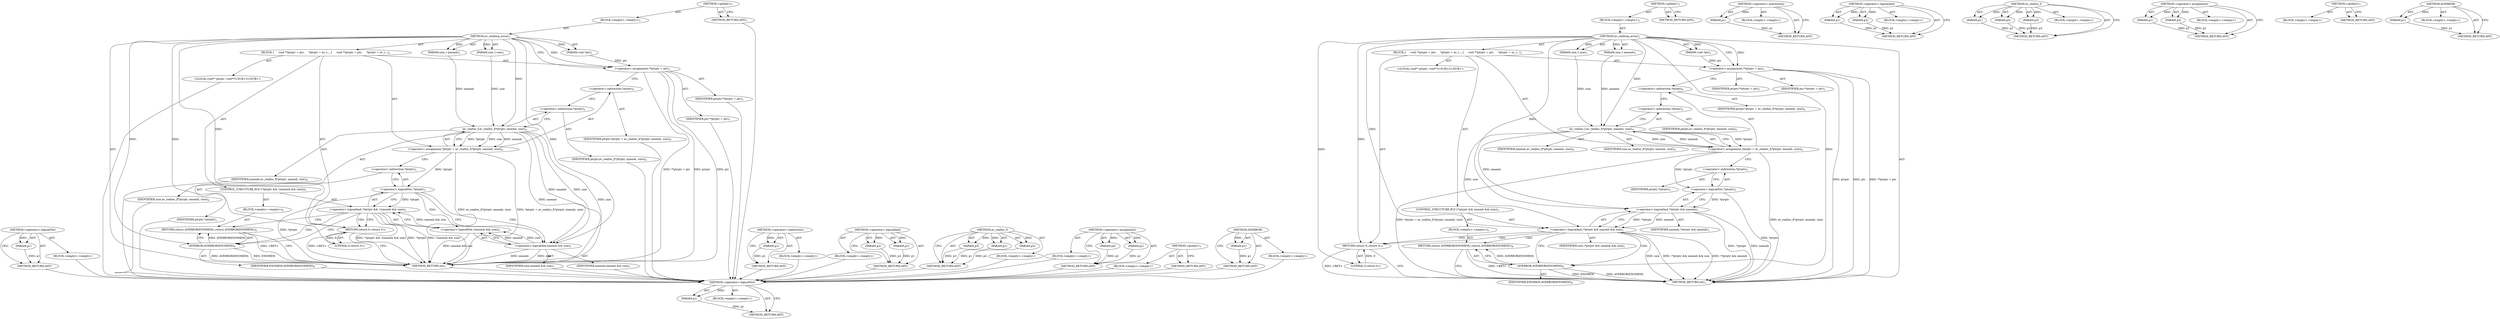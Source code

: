 digraph "AVERROR" {
vulnerable_83 [label=<(METHOD,&lt;operator&gt;.logicalNot)>];
vulnerable_84 [label=<(PARAM,p1)>];
vulnerable_85 [label=<(BLOCK,&lt;empty&gt;,&lt;empty&gt;)>];
vulnerable_86 [label=<(METHOD_RETURN,ANY)>];
vulnerable_6 [label=<(METHOD,&lt;global&gt;)<SUB>1</SUB>>];
vulnerable_7 [label=<(BLOCK,&lt;empty&gt;,&lt;empty&gt;)<SUB>1</SUB>>];
vulnerable_8 [label=<(METHOD,av_reallocp_array)<SUB>1</SUB>>];
vulnerable_9 [label=<(PARAM,void *ptr)<SUB>1</SUB>>];
vulnerable_10 [label=<(PARAM,size_t nmemb)<SUB>1</SUB>>];
vulnerable_11 [label=<(PARAM,size_t size)<SUB>1</SUB>>];
vulnerable_12 [label=<(BLOCK,{
     void **ptrptr = ptr;
     *ptrptr = av_r...,{
     void **ptrptr = ptr;
     *ptrptr = av_r...)<SUB>2</SUB>>];
vulnerable_13 [label="<(LOCAL,void** ptrptr: void**)<SUB>3</SUB>>"];
vulnerable_14 [label=<(&lt;operator&gt;.assignment,**ptrptr = ptr)<SUB>3</SUB>>];
vulnerable_15 [label=<(IDENTIFIER,ptrptr,**ptrptr = ptr)<SUB>3</SUB>>];
vulnerable_16 [label=<(IDENTIFIER,ptr,**ptrptr = ptr)<SUB>3</SUB>>];
vulnerable_17 [label=<(&lt;operator&gt;.assignment,*ptrptr = av_realloc_f(*ptrptr, nmemb, size))<SUB>4</SUB>>];
vulnerable_18 [label=<(&lt;operator&gt;.indirection,*ptrptr)<SUB>4</SUB>>];
vulnerable_19 [label=<(IDENTIFIER,ptrptr,*ptrptr = av_realloc_f(*ptrptr, nmemb, size))<SUB>4</SUB>>];
vulnerable_20 [label=<(av_realloc_f,av_realloc_f(*ptrptr, nmemb, size))<SUB>4</SUB>>];
vulnerable_21 [label=<(&lt;operator&gt;.indirection,*ptrptr)<SUB>4</SUB>>];
vulnerable_22 [label=<(IDENTIFIER,ptrptr,av_realloc_f(*ptrptr, nmemb, size))<SUB>4</SUB>>];
vulnerable_23 [label=<(IDENTIFIER,nmemb,av_realloc_f(*ptrptr, nmemb, size))<SUB>4</SUB>>];
vulnerable_24 [label=<(IDENTIFIER,size,av_realloc_f(*ptrptr, nmemb, size))<SUB>4</SUB>>];
vulnerable_25 [label=<(CONTROL_STRUCTURE,IF,if (!*ptrptr &amp;&amp; !(nmemb &amp;&amp; size)))<SUB>5</SUB>>];
vulnerable_26 [label=<(&lt;operator&gt;.logicalAnd,!*ptrptr &amp;&amp; !(nmemb &amp;&amp; size))<SUB>5</SUB>>];
vulnerable_27 [label=<(&lt;operator&gt;.logicalNot,!*ptrptr)<SUB>5</SUB>>];
vulnerable_28 [label=<(&lt;operator&gt;.indirection,*ptrptr)<SUB>5</SUB>>];
vulnerable_29 [label=<(IDENTIFIER,ptrptr,!*ptrptr)<SUB>5</SUB>>];
vulnerable_30 [label=<(&lt;operator&gt;.logicalNot,!(nmemb &amp;&amp; size))<SUB>5</SUB>>];
vulnerable_31 [label=<(&lt;operator&gt;.logicalAnd,nmemb &amp;&amp; size)<SUB>5</SUB>>];
vulnerable_32 [label=<(IDENTIFIER,nmemb,nmemb &amp;&amp; size)<SUB>5</SUB>>];
vulnerable_33 [label=<(IDENTIFIER,size,nmemb &amp;&amp; size)<SUB>5</SUB>>];
vulnerable_34 [label=<(BLOCK,&lt;empty&gt;,&lt;empty&gt;)<SUB>6</SUB>>];
vulnerable_35 [label=<(RETURN,return AVERROR(ENOMEM);,return AVERROR(ENOMEM);)<SUB>6</SUB>>];
vulnerable_36 [label=<(AVERROR,AVERROR(ENOMEM))<SUB>6</SUB>>];
vulnerable_37 [label=<(IDENTIFIER,ENOMEM,AVERROR(ENOMEM))<SUB>6</SUB>>];
vulnerable_38 [label=<(RETURN,return 0;,return 0;)<SUB>7</SUB>>];
vulnerable_39 [label=<(LITERAL,0,return 0;)<SUB>7</SUB>>];
vulnerable_40 [label=<(METHOD_RETURN,int)<SUB>1</SUB>>];
vulnerable_42 [label=<(METHOD_RETURN,ANY)<SUB>1</SUB>>];
vulnerable_68 [label=<(METHOD,&lt;operator&gt;.indirection)>];
vulnerable_69 [label=<(PARAM,p1)>];
vulnerable_70 [label=<(BLOCK,&lt;empty&gt;,&lt;empty&gt;)>];
vulnerable_71 [label=<(METHOD_RETURN,ANY)>];
vulnerable_78 [label=<(METHOD,&lt;operator&gt;.logicalAnd)>];
vulnerable_79 [label=<(PARAM,p1)>];
vulnerable_80 [label=<(PARAM,p2)>];
vulnerable_81 [label=<(BLOCK,&lt;empty&gt;,&lt;empty&gt;)>];
vulnerable_82 [label=<(METHOD_RETURN,ANY)>];
vulnerable_72 [label=<(METHOD,av_realloc_f)>];
vulnerable_73 [label=<(PARAM,p1)>];
vulnerable_74 [label=<(PARAM,p2)>];
vulnerable_75 [label=<(PARAM,p3)>];
vulnerable_76 [label=<(BLOCK,&lt;empty&gt;,&lt;empty&gt;)>];
vulnerable_77 [label=<(METHOD_RETURN,ANY)>];
vulnerable_63 [label=<(METHOD,&lt;operator&gt;.assignment)>];
vulnerable_64 [label=<(PARAM,p1)>];
vulnerable_65 [label=<(PARAM,p2)>];
vulnerable_66 [label=<(BLOCK,&lt;empty&gt;,&lt;empty&gt;)>];
vulnerable_67 [label=<(METHOD_RETURN,ANY)>];
vulnerable_57 [label=<(METHOD,&lt;global&gt;)<SUB>1</SUB>>];
vulnerable_58 [label=<(BLOCK,&lt;empty&gt;,&lt;empty&gt;)>];
vulnerable_59 [label=<(METHOD_RETURN,ANY)>];
vulnerable_87 [label=<(METHOD,AVERROR)>];
vulnerable_88 [label=<(PARAM,p1)>];
vulnerable_89 [label=<(BLOCK,&lt;empty&gt;,&lt;empty&gt;)>];
vulnerable_90 [label=<(METHOD_RETURN,ANY)>];
fixed_82 [label=<(METHOD,&lt;operator&gt;.logicalNot)>];
fixed_83 [label=<(PARAM,p1)>];
fixed_84 [label=<(BLOCK,&lt;empty&gt;,&lt;empty&gt;)>];
fixed_85 [label=<(METHOD_RETURN,ANY)>];
fixed_6 [label=<(METHOD,&lt;global&gt;)<SUB>1</SUB>>];
fixed_7 [label=<(BLOCK,&lt;empty&gt;,&lt;empty&gt;)<SUB>1</SUB>>];
fixed_8 [label=<(METHOD,av_reallocp_array)<SUB>1</SUB>>];
fixed_9 [label=<(PARAM,void *ptr)<SUB>1</SUB>>];
fixed_10 [label=<(PARAM,size_t nmemb)<SUB>1</SUB>>];
fixed_11 [label=<(PARAM,size_t size)<SUB>1</SUB>>];
fixed_12 [label=<(BLOCK,{
     void **ptrptr = ptr;
     *ptrptr = av_r...,{
     void **ptrptr = ptr;
     *ptrptr = av_r...)<SUB>2</SUB>>];
fixed_13 [label="<(LOCAL,void** ptrptr: void**)<SUB>3</SUB>>"];
fixed_14 [label=<(&lt;operator&gt;.assignment,**ptrptr = ptr)<SUB>3</SUB>>];
fixed_15 [label=<(IDENTIFIER,ptrptr,**ptrptr = ptr)<SUB>3</SUB>>];
fixed_16 [label=<(IDENTIFIER,ptr,**ptrptr = ptr)<SUB>3</SUB>>];
fixed_17 [label=<(&lt;operator&gt;.assignment,*ptrptr = av_realloc_f(*ptrptr, nmemb, size))<SUB>4</SUB>>];
fixed_18 [label=<(&lt;operator&gt;.indirection,*ptrptr)<SUB>4</SUB>>];
fixed_19 [label=<(IDENTIFIER,ptrptr,*ptrptr = av_realloc_f(*ptrptr, nmemb, size))<SUB>4</SUB>>];
fixed_20 [label=<(av_realloc_f,av_realloc_f(*ptrptr, nmemb, size))<SUB>4</SUB>>];
fixed_21 [label=<(&lt;operator&gt;.indirection,*ptrptr)<SUB>4</SUB>>];
fixed_22 [label=<(IDENTIFIER,ptrptr,av_realloc_f(*ptrptr, nmemb, size))<SUB>4</SUB>>];
fixed_23 [label=<(IDENTIFIER,nmemb,av_realloc_f(*ptrptr, nmemb, size))<SUB>4</SUB>>];
fixed_24 [label=<(IDENTIFIER,size,av_realloc_f(*ptrptr, nmemb, size))<SUB>4</SUB>>];
fixed_25 [label=<(CONTROL_STRUCTURE,IF,if (!*ptrptr &amp;&amp; nmemb &amp;&amp; size))<SUB>5</SUB>>];
fixed_26 [label=<(&lt;operator&gt;.logicalAnd,!*ptrptr &amp;&amp; nmemb &amp;&amp; size)<SUB>5</SUB>>];
fixed_27 [label=<(&lt;operator&gt;.logicalAnd,!*ptrptr &amp;&amp; nmemb)<SUB>5</SUB>>];
fixed_28 [label=<(&lt;operator&gt;.logicalNot,!*ptrptr)<SUB>5</SUB>>];
fixed_29 [label=<(&lt;operator&gt;.indirection,*ptrptr)<SUB>5</SUB>>];
fixed_30 [label=<(IDENTIFIER,ptrptr,!*ptrptr)<SUB>5</SUB>>];
fixed_31 [label=<(IDENTIFIER,nmemb,!*ptrptr &amp;&amp; nmemb)<SUB>5</SUB>>];
fixed_32 [label=<(IDENTIFIER,size,!*ptrptr &amp;&amp; nmemb &amp;&amp; size)<SUB>5</SUB>>];
fixed_33 [label=<(BLOCK,&lt;empty&gt;,&lt;empty&gt;)<SUB>6</SUB>>];
fixed_34 [label=<(RETURN,return AVERROR(ENOMEM);,return AVERROR(ENOMEM);)<SUB>6</SUB>>];
fixed_35 [label=<(AVERROR,AVERROR(ENOMEM))<SUB>6</SUB>>];
fixed_36 [label=<(IDENTIFIER,ENOMEM,AVERROR(ENOMEM))<SUB>6</SUB>>];
fixed_37 [label=<(RETURN,return 0;,return 0;)<SUB>7</SUB>>];
fixed_38 [label=<(LITERAL,0,return 0;)<SUB>7</SUB>>];
fixed_39 [label=<(METHOD_RETURN,int)<SUB>1</SUB>>];
fixed_41 [label=<(METHOD_RETURN,ANY)<SUB>1</SUB>>];
fixed_67 [label=<(METHOD,&lt;operator&gt;.indirection)>];
fixed_68 [label=<(PARAM,p1)>];
fixed_69 [label=<(BLOCK,&lt;empty&gt;,&lt;empty&gt;)>];
fixed_70 [label=<(METHOD_RETURN,ANY)>];
fixed_77 [label=<(METHOD,&lt;operator&gt;.logicalAnd)>];
fixed_78 [label=<(PARAM,p1)>];
fixed_79 [label=<(PARAM,p2)>];
fixed_80 [label=<(BLOCK,&lt;empty&gt;,&lt;empty&gt;)>];
fixed_81 [label=<(METHOD_RETURN,ANY)>];
fixed_71 [label=<(METHOD,av_realloc_f)>];
fixed_72 [label=<(PARAM,p1)>];
fixed_73 [label=<(PARAM,p2)>];
fixed_74 [label=<(PARAM,p3)>];
fixed_75 [label=<(BLOCK,&lt;empty&gt;,&lt;empty&gt;)>];
fixed_76 [label=<(METHOD_RETURN,ANY)>];
fixed_62 [label=<(METHOD,&lt;operator&gt;.assignment)>];
fixed_63 [label=<(PARAM,p1)>];
fixed_64 [label=<(PARAM,p2)>];
fixed_65 [label=<(BLOCK,&lt;empty&gt;,&lt;empty&gt;)>];
fixed_66 [label=<(METHOD_RETURN,ANY)>];
fixed_56 [label=<(METHOD,&lt;global&gt;)<SUB>1</SUB>>];
fixed_57 [label=<(BLOCK,&lt;empty&gt;,&lt;empty&gt;)>];
fixed_58 [label=<(METHOD_RETURN,ANY)>];
fixed_86 [label=<(METHOD,AVERROR)>];
fixed_87 [label=<(PARAM,p1)>];
fixed_88 [label=<(BLOCK,&lt;empty&gt;,&lt;empty&gt;)>];
fixed_89 [label=<(METHOD_RETURN,ANY)>];
vulnerable_83 -> vulnerable_84  [key=0, label="AST: "];
vulnerable_83 -> vulnerable_84  [key=1, label="DDG: "];
vulnerable_83 -> vulnerable_85  [key=0, label="AST: "];
vulnerable_83 -> vulnerable_86  [key=0, label="AST: "];
vulnerable_83 -> vulnerable_86  [key=1, label="CFG: "];
vulnerable_84 -> vulnerable_86  [key=0, label="DDG: p1"];
vulnerable_85 -> fixed_82  [key=0];
vulnerable_86 -> fixed_82  [key=0];
vulnerable_6 -> vulnerable_7  [key=0, label="AST: "];
vulnerable_6 -> vulnerable_42  [key=0, label="AST: "];
vulnerable_6 -> vulnerable_42  [key=1, label="CFG: "];
vulnerable_7 -> vulnerable_8  [key=0, label="AST: "];
vulnerable_8 -> vulnerable_9  [key=0, label="AST: "];
vulnerable_8 -> vulnerable_9  [key=1, label="DDG: "];
vulnerable_8 -> vulnerable_10  [key=0, label="AST: "];
vulnerable_8 -> vulnerable_10  [key=1, label="DDG: "];
vulnerable_8 -> vulnerable_11  [key=0, label="AST: "];
vulnerable_8 -> vulnerable_11  [key=1, label="DDG: "];
vulnerable_8 -> vulnerable_12  [key=0, label="AST: "];
vulnerable_8 -> vulnerable_40  [key=0, label="AST: "];
vulnerable_8 -> vulnerable_14  [key=0, label="CFG: "];
vulnerable_8 -> vulnerable_14  [key=1, label="DDG: "];
vulnerable_8 -> vulnerable_38  [key=0, label="DDG: "];
vulnerable_8 -> vulnerable_39  [key=0, label="DDG: "];
vulnerable_8 -> vulnerable_20  [key=0, label="DDG: "];
vulnerable_8 -> vulnerable_31  [key=0, label="DDG: "];
vulnerable_8 -> vulnerable_36  [key=0, label="DDG: "];
vulnerable_9 -> vulnerable_14  [key=0, label="DDG: ptr"];
vulnerable_10 -> vulnerable_20  [key=0, label="DDG: nmemb"];
vulnerable_11 -> vulnerable_20  [key=0, label="DDG: size"];
vulnerable_12 -> vulnerable_13  [key=0, label="AST: "];
vulnerable_12 -> vulnerable_14  [key=0, label="AST: "];
vulnerable_12 -> vulnerable_17  [key=0, label="AST: "];
vulnerable_12 -> vulnerable_25  [key=0, label="AST: "];
vulnerable_12 -> vulnerable_38  [key=0, label="AST: "];
vulnerable_13 -> fixed_82  [key=0];
vulnerable_14 -> vulnerable_15  [key=0, label="AST: "];
vulnerable_14 -> vulnerable_16  [key=0, label="AST: "];
vulnerable_14 -> vulnerable_18  [key=0, label="CFG: "];
vulnerable_14 -> vulnerable_40  [key=0, label="DDG: ptrptr"];
vulnerable_14 -> vulnerable_40  [key=1, label="DDG: ptr"];
vulnerable_14 -> vulnerable_40  [key=2, label="DDG: **ptrptr = ptr"];
vulnerable_15 -> fixed_82  [key=0];
vulnerable_16 -> fixed_82  [key=0];
vulnerable_17 -> vulnerable_18  [key=0, label="AST: "];
vulnerable_17 -> vulnerable_20  [key=0, label="AST: "];
vulnerable_17 -> vulnerable_28  [key=0, label="CFG: "];
vulnerable_17 -> vulnerable_40  [key=0, label="DDG: av_realloc_f(*ptrptr, nmemb, size)"];
vulnerable_17 -> vulnerable_40  [key=1, label="DDG: *ptrptr = av_realloc_f(*ptrptr, nmemb, size)"];
vulnerable_17 -> vulnerable_27  [key=0, label="DDG: *ptrptr"];
vulnerable_18 -> vulnerable_19  [key=0, label="AST: "];
vulnerable_18 -> vulnerable_21  [key=0, label="CFG: "];
vulnerable_19 -> fixed_82  [key=0];
vulnerable_20 -> vulnerable_21  [key=0, label="AST: "];
vulnerable_20 -> vulnerable_23  [key=0, label="AST: "];
vulnerable_20 -> vulnerable_24  [key=0, label="AST: "];
vulnerable_20 -> vulnerable_17  [key=0, label="CFG: "];
vulnerable_20 -> vulnerable_17  [key=1, label="DDG: *ptrptr"];
vulnerable_20 -> vulnerable_17  [key=2, label="DDG: nmemb"];
vulnerable_20 -> vulnerable_17  [key=3, label="DDG: size"];
vulnerable_20 -> vulnerable_40  [key=0, label="DDG: nmemb"];
vulnerable_20 -> vulnerable_40  [key=1, label="DDG: size"];
vulnerable_20 -> vulnerable_31  [key=0, label="DDG: nmemb"];
vulnerable_20 -> vulnerable_31  [key=1, label="DDG: size"];
vulnerable_21 -> vulnerable_22  [key=0, label="AST: "];
vulnerable_21 -> vulnerable_20  [key=0, label="CFG: "];
vulnerable_22 -> fixed_82  [key=0];
vulnerable_23 -> fixed_82  [key=0];
vulnerable_24 -> fixed_82  [key=0];
vulnerable_25 -> vulnerable_26  [key=0, label="AST: "];
vulnerable_25 -> vulnerable_34  [key=0, label="AST: "];
vulnerable_26 -> vulnerable_27  [key=0, label="AST: "];
vulnerable_26 -> vulnerable_30  [key=0, label="AST: "];
vulnerable_26 -> vulnerable_36  [key=0, label="CFG: "];
vulnerable_26 -> vulnerable_36  [key=1, label="CDG: "];
vulnerable_26 -> vulnerable_38  [key=0, label="CFG: "];
vulnerable_26 -> vulnerable_38  [key=1, label="CDG: "];
vulnerable_26 -> vulnerable_40  [key=0, label="DDG: !*ptrptr"];
vulnerable_26 -> vulnerable_40  [key=1, label="DDG: !(nmemb &amp;&amp; size)"];
vulnerable_26 -> vulnerable_40  [key=2, label="DDG: !*ptrptr &amp;&amp; !(nmemb &amp;&amp; size)"];
vulnerable_26 -> vulnerable_35  [key=0, label="CDG: "];
vulnerable_27 -> vulnerable_28  [key=0, label="AST: "];
vulnerable_27 -> vulnerable_26  [key=0, label="CFG: "];
vulnerable_27 -> vulnerable_26  [key=1, label="DDG: *ptrptr"];
vulnerable_27 -> vulnerable_31  [key=0, label="CFG: "];
vulnerable_27 -> vulnerable_31  [key=1, label="CDG: "];
vulnerable_27 -> vulnerable_40  [key=0, label="DDG: *ptrptr"];
vulnerable_27 -> vulnerable_30  [key=0, label="CDG: "];
vulnerable_28 -> vulnerable_29  [key=0, label="AST: "];
vulnerable_28 -> vulnerable_27  [key=0, label="CFG: "];
vulnerable_29 -> fixed_82  [key=0];
vulnerable_30 -> vulnerable_31  [key=0, label="AST: "];
vulnerable_30 -> vulnerable_26  [key=0, label="CFG: "];
vulnerable_30 -> vulnerable_26  [key=1, label="DDG: nmemb &amp;&amp; size"];
vulnerable_30 -> vulnerable_40  [key=0, label="DDG: nmemb &amp;&amp; size"];
vulnerable_31 -> vulnerable_32  [key=0, label="AST: "];
vulnerable_31 -> vulnerable_33  [key=0, label="AST: "];
vulnerable_31 -> vulnerable_30  [key=0, label="CFG: "];
vulnerable_31 -> vulnerable_30  [key=1, label="DDG: nmemb"];
vulnerable_31 -> vulnerable_30  [key=2, label="DDG: size"];
vulnerable_31 -> vulnerable_40  [key=0, label="DDG: nmemb"];
vulnerable_31 -> vulnerable_40  [key=1, label="DDG: size"];
vulnerable_32 -> fixed_82  [key=0];
vulnerable_33 -> fixed_82  [key=0];
vulnerable_34 -> vulnerable_35  [key=0, label="AST: "];
vulnerable_35 -> vulnerable_36  [key=0, label="AST: "];
vulnerable_35 -> vulnerable_40  [key=0, label="CFG: "];
vulnerable_35 -> vulnerable_40  [key=1, label="DDG: &lt;RET&gt;"];
vulnerable_36 -> vulnerable_37  [key=0, label="AST: "];
vulnerable_36 -> vulnerable_35  [key=0, label="CFG: "];
vulnerable_36 -> vulnerable_35  [key=1, label="DDG: AVERROR(ENOMEM)"];
vulnerable_36 -> vulnerable_40  [key=0, label="DDG: ENOMEM"];
vulnerable_36 -> vulnerable_40  [key=1, label="DDG: AVERROR(ENOMEM)"];
vulnerable_37 -> fixed_82  [key=0];
vulnerable_38 -> vulnerable_39  [key=0, label="AST: "];
vulnerable_38 -> vulnerable_40  [key=0, label="CFG: "];
vulnerable_38 -> vulnerable_40  [key=1, label="DDG: &lt;RET&gt;"];
vulnerable_39 -> vulnerable_38  [key=0, label="DDG: 0"];
vulnerable_40 -> fixed_82  [key=0];
vulnerable_42 -> fixed_82  [key=0];
vulnerable_68 -> vulnerable_69  [key=0, label="AST: "];
vulnerable_68 -> vulnerable_69  [key=1, label="DDG: "];
vulnerable_68 -> vulnerable_70  [key=0, label="AST: "];
vulnerable_68 -> vulnerable_71  [key=0, label="AST: "];
vulnerable_68 -> vulnerable_71  [key=1, label="CFG: "];
vulnerable_69 -> vulnerable_71  [key=0, label="DDG: p1"];
vulnerable_70 -> fixed_82  [key=0];
vulnerable_71 -> fixed_82  [key=0];
vulnerable_78 -> vulnerable_79  [key=0, label="AST: "];
vulnerable_78 -> vulnerable_79  [key=1, label="DDG: "];
vulnerable_78 -> vulnerable_81  [key=0, label="AST: "];
vulnerable_78 -> vulnerable_80  [key=0, label="AST: "];
vulnerable_78 -> vulnerable_80  [key=1, label="DDG: "];
vulnerable_78 -> vulnerable_82  [key=0, label="AST: "];
vulnerable_78 -> vulnerable_82  [key=1, label="CFG: "];
vulnerable_79 -> vulnerable_82  [key=0, label="DDG: p1"];
vulnerable_80 -> vulnerable_82  [key=0, label="DDG: p2"];
vulnerable_81 -> fixed_82  [key=0];
vulnerable_82 -> fixed_82  [key=0];
vulnerable_72 -> vulnerable_73  [key=0, label="AST: "];
vulnerable_72 -> vulnerable_73  [key=1, label="DDG: "];
vulnerable_72 -> vulnerable_76  [key=0, label="AST: "];
vulnerable_72 -> vulnerable_74  [key=0, label="AST: "];
vulnerable_72 -> vulnerable_74  [key=1, label="DDG: "];
vulnerable_72 -> vulnerable_77  [key=0, label="AST: "];
vulnerable_72 -> vulnerable_77  [key=1, label="CFG: "];
vulnerable_72 -> vulnerable_75  [key=0, label="AST: "];
vulnerable_72 -> vulnerable_75  [key=1, label="DDG: "];
vulnerable_73 -> vulnerable_77  [key=0, label="DDG: p1"];
vulnerable_74 -> vulnerable_77  [key=0, label="DDG: p2"];
vulnerable_75 -> vulnerable_77  [key=0, label="DDG: p3"];
vulnerable_76 -> fixed_82  [key=0];
vulnerable_77 -> fixed_82  [key=0];
vulnerable_63 -> vulnerable_64  [key=0, label="AST: "];
vulnerable_63 -> vulnerable_64  [key=1, label="DDG: "];
vulnerable_63 -> vulnerable_66  [key=0, label="AST: "];
vulnerable_63 -> vulnerable_65  [key=0, label="AST: "];
vulnerable_63 -> vulnerable_65  [key=1, label="DDG: "];
vulnerable_63 -> vulnerable_67  [key=0, label="AST: "];
vulnerable_63 -> vulnerable_67  [key=1, label="CFG: "];
vulnerable_64 -> vulnerable_67  [key=0, label="DDG: p1"];
vulnerable_65 -> vulnerable_67  [key=0, label="DDG: p2"];
vulnerable_66 -> fixed_82  [key=0];
vulnerable_67 -> fixed_82  [key=0];
vulnerable_57 -> vulnerable_58  [key=0, label="AST: "];
vulnerable_57 -> vulnerable_59  [key=0, label="AST: "];
vulnerable_57 -> vulnerable_59  [key=1, label="CFG: "];
vulnerable_58 -> fixed_82  [key=0];
vulnerable_59 -> fixed_82  [key=0];
vulnerable_87 -> vulnerable_88  [key=0, label="AST: "];
vulnerable_87 -> vulnerable_88  [key=1, label="DDG: "];
vulnerable_87 -> vulnerable_89  [key=0, label="AST: "];
vulnerable_87 -> vulnerable_90  [key=0, label="AST: "];
vulnerable_87 -> vulnerable_90  [key=1, label="CFG: "];
vulnerable_88 -> vulnerable_90  [key=0, label="DDG: p1"];
vulnerable_89 -> fixed_82  [key=0];
vulnerable_90 -> fixed_82  [key=0];
fixed_82 -> fixed_83  [key=0, label="AST: "];
fixed_82 -> fixed_83  [key=1, label="DDG: "];
fixed_82 -> fixed_84  [key=0, label="AST: "];
fixed_82 -> fixed_85  [key=0, label="AST: "];
fixed_82 -> fixed_85  [key=1, label="CFG: "];
fixed_83 -> fixed_85  [key=0, label="DDG: p1"];
fixed_6 -> fixed_7  [key=0, label="AST: "];
fixed_6 -> fixed_41  [key=0, label="AST: "];
fixed_6 -> fixed_41  [key=1, label="CFG: "];
fixed_7 -> fixed_8  [key=0, label="AST: "];
fixed_8 -> fixed_9  [key=0, label="AST: "];
fixed_8 -> fixed_9  [key=1, label="DDG: "];
fixed_8 -> fixed_10  [key=0, label="AST: "];
fixed_8 -> fixed_10  [key=1, label="DDG: "];
fixed_8 -> fixed_11  [key=0, label="AST: "];
fixed_8 -> fixed_11  [key=1, label="DDG: "];
fixed_8 -> fixed_12  [key=0, label="AST: "];
fixed_8 -> fixed_39  [key=0, label="AST: "];
fixed_8 -> fixed_14  [key=0, label="CFG: "];
fixed_8 -> fixed_14  [key=1, label="DDG: "];
fixed_8 -> fixed_37  [key=0, label="DDG: "];
fixed_8 -> fixed_38  [key=0, label="DDG: "];
fixed_8 -> fixed_20  [key=0, label="DDG: "];
fixed_8 -> fixed_26  [key=0, label="DDG: "];
fixed_8 -> fixed_27  [key=0, label="DDG: "];
fixed_8 -> fixed_35  [key=0, label="DDG: "];
fixed_9 -> fixed_14  [key=0, label="DDG: ptr"];
fixed_10 -> fixed_20  [key=0, label="DDG: nmemb"];
fixed_11 -> fixed_20  [key=0, label="DDG: size"];
fixed_12 -> fixed_13  [key=0, label="AST: "];
fixed_12 -> fixed_14  [key=0, label="AST: "];
fixed_12 -> fixed_17  [key=0, label="AST: "];
fixed_12 -> fixed_25  [key=0, label="AST: "];
fixed_12 -> fixed_37  [key=0, label="AST: "];
fixed_14 -> fixed_15  [key=0, label="AST: "];
fixed_14 -> fixed_16  [key=0, label="AST: "];
fixed_14 -> fixed_18  [key=0, label="CFG: "];
fixed_14 -> fixed_39  [key=0, label="DDG: ptrptr"];
fixed_14 -> fixed_39  [key=1, label="DDG: ptr"];
fixed_14 -> fixed_39  [key=2, label="DDG: **ptrptr = ptr"];
fixed_17 -> fixed_18  [key=0, label="AST: "];
fixed_17 -> fixed_20  [key=0, label="AST: "];
fixed_17 -> fixed_29  [key=0, label="CFG: "];
fixed_17 -> fixed_39  [key=0, label="DDG: av_realloc_f(*ptrptr, nmemb, size)"];
fixed_17 -> fixed_39  [key=1, label="DDG: *ptrptr = av_realloc_f(*ptrptr, nmemb, size)"];
fixed_17 -> fixed_28  [key=0, label="DDG: *ptrptr"];
fixed_18 -> fixed_19  [key=0, label="AST: "];
fixed_18 -> fixed_21  [key=0, label="CFG: "];
fixed_20 -> fixed_21  [key=0, label="AST: "];
fixed_20 -> fixed_23  [key=0, label="AST: "];
fixed_20 -> fixed_24  [key=0, label="AST: "];
fixed_20 -> fixed_17  [key=0, label="CFG: "];
fixed_20 -> fixed_17  [key=1, label="DDG: *ptrptr"];
fixed_20 -> fixed_17  [key=2, label="DDG: nmemb"];
fixed_20 -> fixed_17  [key=3, label="DDG: size"];
fixed_20 -> fixed_26  [key=0, label="DDG: size"];
fixed_20 -> fixed_27  [key=0, label="DDG: nmemb"];
fixed_21 -> fixed_22  [key=0, label="AST: "];
fixed_21 -> fixed_20  [key=0, label="CFG: "];
fixed_25 -> fixed_26  [key=0, label="AST: "];
fixed_25 -> fixed_33  [key=0, label="AST: "];
fixed_26 -> fixed_27  [key=0, label="AST: "];
fixed_26 -> fixed_32  [key=0, label="AST: "];
fixed_26 -> fixed_35  [key=0, label="CFG: "];
fixed_26 -> fixed_35  [key=1, label="CDG: "];
fixed_26 -> fixed_37  [key=0, label="CFG: "];
fixed_26 -> fixed_37  [key=1, label="CDG: "];
fixed_26 -> fixed_39  [key=0, label="DDG: !*ptrptr &amp;&amp; nmemb"];
fixed_26 -> fixed_39  [key=1, label="DDG: size"];
fixed_26 -> fixed_39  [key=2, label="DDG: !*ptrptr &amp;&amp; nmemb &amp;&amp; size"];
fixed_26 -> fixed_34  [key=0, label="CDG: "];
fixed_27 -> fixed_28  [key=0, label="AST: "];
fixed_27 -> fixed_31  [key=0, label="AST: "];
fixed_27 -> fixed_26  [key=0, label="CFG: "];
fixed_27 -> fixed_26  [key=1, label="DDG: !*ptrptr"];
fixed_27 -> fixed_26  [key=2, label="DDG: nmemb"];
fixed_27 -> fixed_39  [key=0, label="DDG: !*ptrptr"];
fixed_27 -> fixed_39  [key=1, label="DDG: nmemb"];
fixed_28 -> fixed_29  [key=0, label="AST: "];
fixed_28 -> fixed_27  [key=0, label="CFG: "];
fixed_28 -> fixed_27  [key=1, label="DDG: *ptrptr"];
fixed_28 -> fixed_39  [key=0, label="DDG: *ptrptr"];
fixed_29 -> fixed_30  [key=0, label="AST: "];
fixed_29 -> fixed_28  [key=0, label="CFG: "];
fixed_33 -> fixed_34  [key=0, label="AST: "];
fixed_34 -> fixed_35  [key=0, label="AST: "];
fixed_34 -> fixed_39  [key=0, label="CFG: "];
fixed_34 -> fixed_39  [key=1, label="DDG: &lt;RET&gt;"];
fixed_35 -> fixed_36  [key=0, label="AST: "];
fixed_35 -> fixed_34  [key=0, label="CFG: "];
fixed_35 -> fixed_34  [key=1, label="DDG: AVERROR(ENOMEM)"];
fixed_35 -> fixed_39  [key=0, label="DDG: ENOMEM"];
fixed_35 -> fixed_39  [key=1, label="DDG: AVERROR(ENOMEM)"];
fixed_37 -> fixed_38  [key=0, label="AST: "];
fixed_37 -> fixed_39  [key=0, label="CFG: "];
fixed_37 -> fixed_39  [key=1, label="DDG: &lt;RET&gt;"];
fixed_38 -> fixed_37  [key=0, label="DDG: 0"];
fixed_67 -> fixed_68  [key=0, label="AST: "];
fixed_67 -> fixed_68  [key=1, label="DDG: "];
fixed_67 -> fixed_69  [key=0, label="AST: "];
fixed_67 -> fixed_70  [key=0, label="AST: "];
fixed_67 -> fixed_70  [key=1, label="CFG: "];
fixed_68 -> fixed_70  [key=0, label="DDG: p1"];
fixed_77 -> fixed_78  [key=0, label="AST: "];
fixed_77 -> fixed_78  [key=1, label="DDG: "];
fixed_77 -> fixed_80  [key=0, label="AST: "];
fixed_77 -> fixed_79  [key=0, label="AST: "];
fixed_77 -> fixed_79  [key=1, label="DDG: "];
fixed_77 -> fixed_81  [key=0, label="AST: "];
fixed_77 -> fixed_81  [key=1, label="CFG: "];
fixed_78 -> fixed_81  [key=0, label="DDG: p1"];
fixed_79 -> fixed_81  [key=0, label="DDG: p2"];
fixed_71 -> fixed_72  [key=0, label="AST: "];
fixed_71 -> fixed_72  [key=1, label="DDG: "];
fixed_71 -> fixed_75  [key=0, label="AST: "];
fixed_71 -> fixed_73  [key=0, label="AST: "];
fixed_71 -> fixed_73  [key=1, label="DDG: "];
fixed_71 -> fixed_76  [key=0, label="AST: "];
fixed_71 -> fixed_76  [key=1, label="CFG: "];
fixed_71 -> fixed_74  [key=0, label="AST: "];
fixed_71 -> fixed_74  [key=1, label="DDG: "];
fixed_72 -> fixed_76  [key=0, label="DDG: p1"];
fixed_73 -> fixed_76  [key=0, label="DDG: p2"];
fixed_74 -> fixed_76  [key=0, label="DDG: p3"];
fixed_62 -> fixed_63  [key=0, label="AST: "];
fixed_62 -> fixed_63  [key=1, label="DDG: "];
fixed_62 -> fixed_65  [key=0, label="AST: "];
fixed_62 -> fixed_64  [key=0, label="AST: "];
fixed_62 -> fixed_64  [key=1, label="DDG: "];
fixed_62 -> fixed_66  [key=0, label="AST: "];
fixed_62 -> fixed_66  [key=1, label="CFG: "];
fixed_63 -> fixed_66  [key=0, label="DDG: p1"];
fixed_64 -> fixed_66  [key=0, label="DDG: p2"];
fixed_56 -> fixed_57  [key=0, label="AST: "];
fixed_56 -> fixed_58  [key=0, label="AST: "];
fixed_56 -> fixed_58  [key=1, label="CFG: "];
fixed_86 -> fixed_87  [key=0, label="AST: "];
fixed_86 -> fixed_87  [key=1, label="DDG: "];
fixed_86 -> fixed_88  [key=0, label="AST: "];
fixed_86 -> fixed_89  [key=0, label="AST: "];
fixed_86 -> fixed_89  [key=1, label="CFG: "];
fixed_87 -> fixed_89  [key=0, label="DDG: p1"];
}
